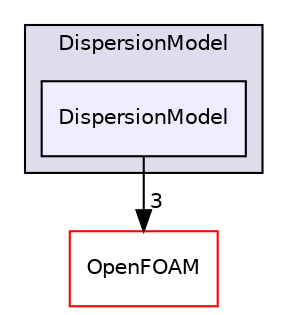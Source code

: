 digraph "src/lagrangian/intermediate/submodels/Kinematic/DispersionModel/DispersionModel" {
  bgcolor=transparent;
  compound=true
  node [ fontsize="10", fontname="Helvetica"];
  edge [ labelfontsize="10", labelfontname="Helvetica"];
  subgraph clusterdir_1a1b0db6ee4be96508c5925195e4b1da {
    graph [ bgcolor="#ddddee", pencolor="black", label="DispersionModel" fontname="Helvetica", fontsize="10", URL="dir_1a1b0db6ee4be96508c5925195e4b1da.html"]
  dir_6d2491821f2143f59278e5b5f1498c55 [shape=box, label="DispersionModel", style="filled", fillcolor="#eeeeff", pencolor="black", URL="dir_6d2491821f2143f59278e5b5f1498c55.html"];
  }
  dir_c5473ff19b20e6ec4dfe5c310b3778a8 [shape=box label="OpenFOAM" color="red" URL="dir_c5473ff19b20e6ec4dfe5c310b3778a8.html"];
  dir_6d2491821f2143f59278e5b5f1498c55->dir_c5473ff19b20e6ec4dfe5c310b3778a8 [headlabel="3", labeldistance=1.5 headhref="dir_001522_001897.html"];
}
